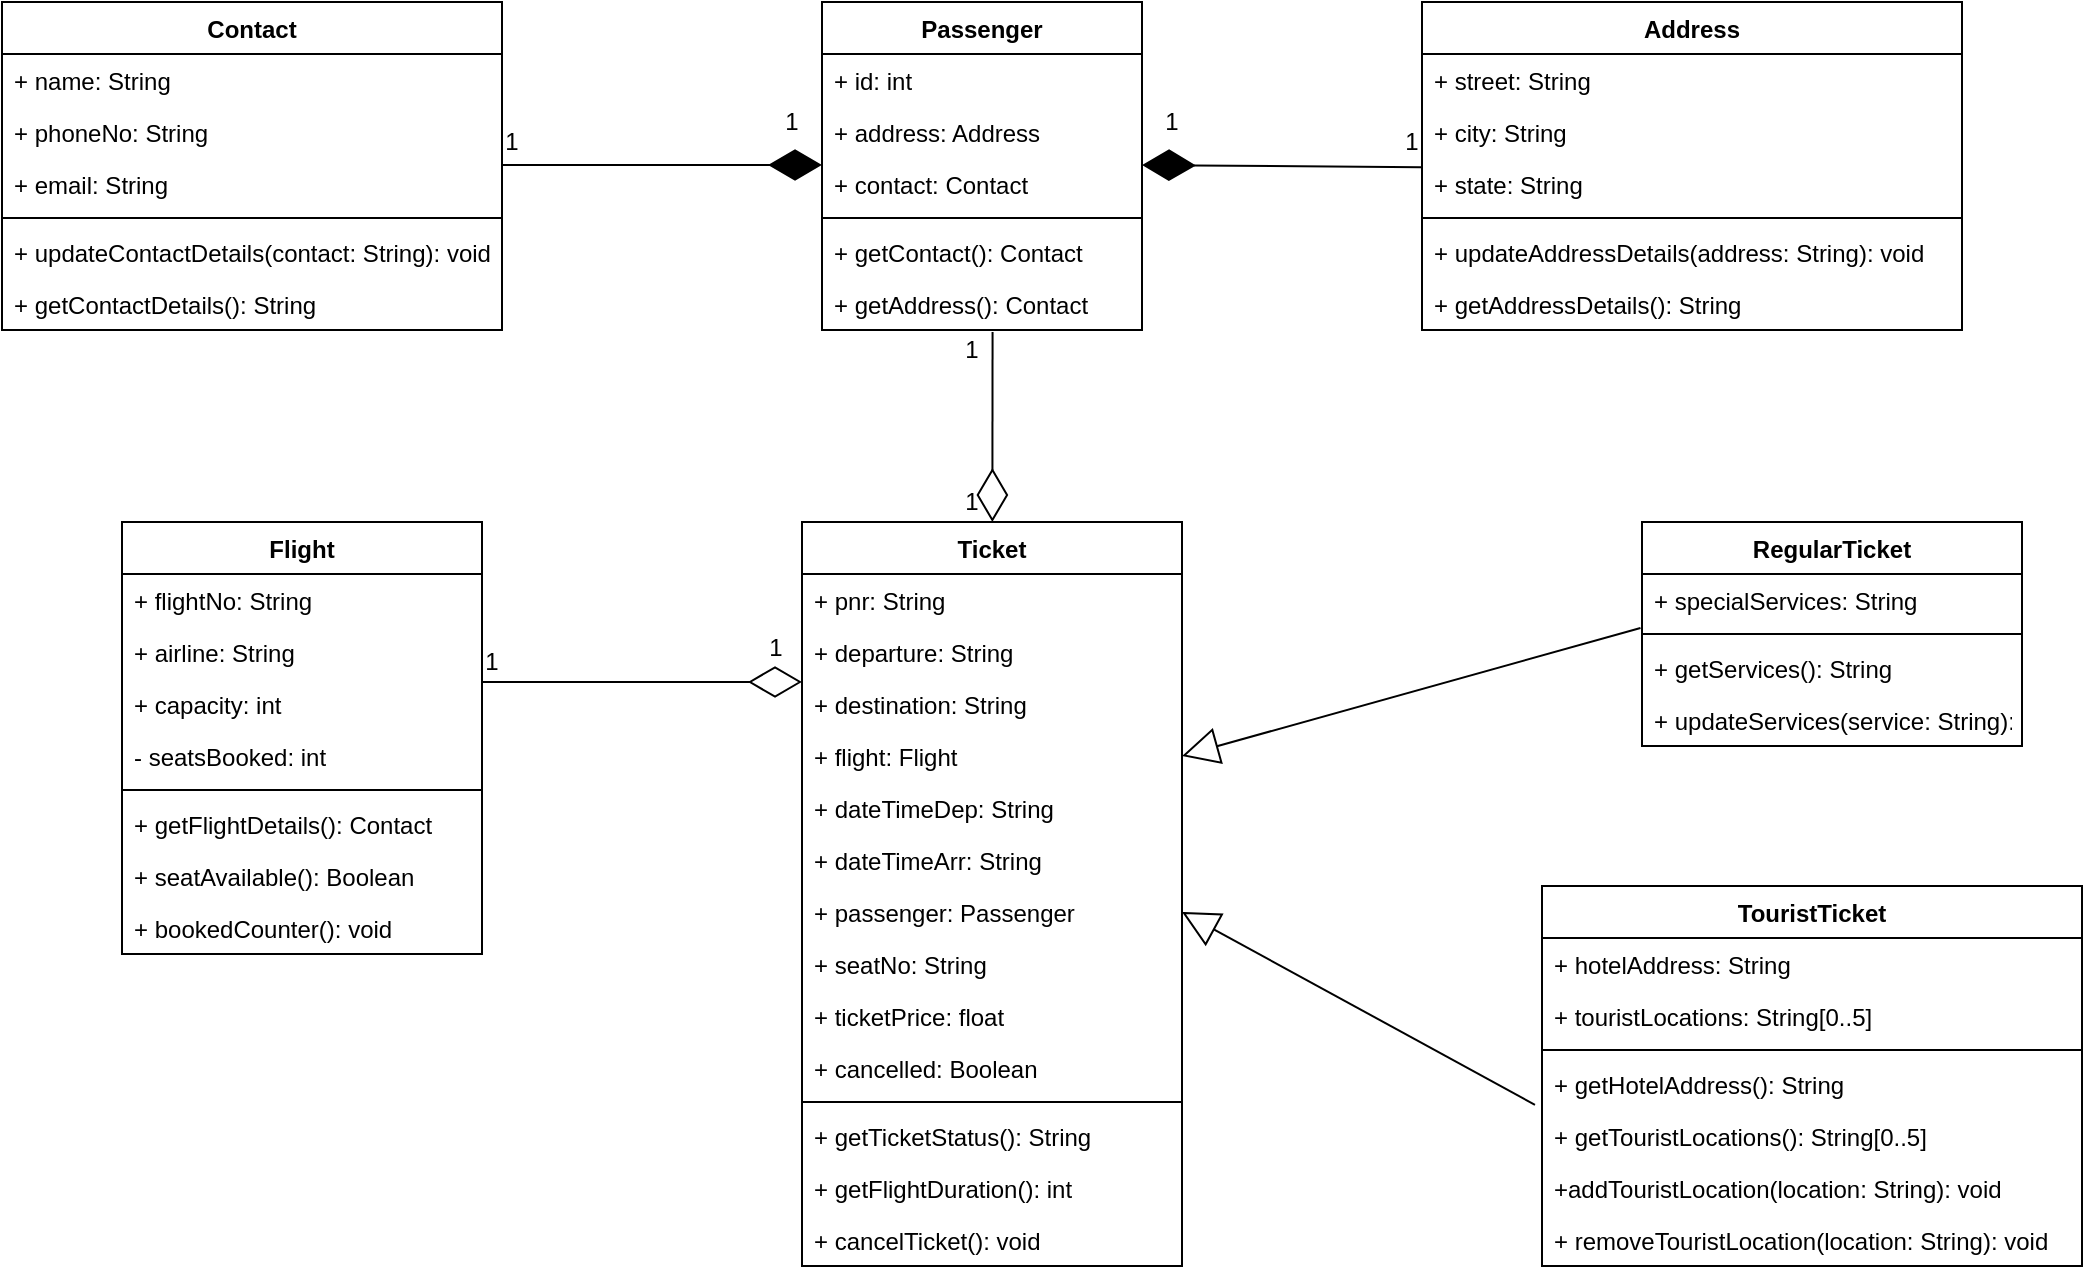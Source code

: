 <mxfile version="14.4.3" type="device"><diagram id="uBhVvxJ8Gpce-_RDUKnq" name="Page-1"><mxGraphModel dx="1888" dy="491" grid="1" gridSize="10" guides="1" tooltips="1" connect="1" arrows="1" fold="1" page="1" pageScale="1" pageWidth="850" pageHeight="1100" math="0" shadow="0"><root><mxCell id="0"/><mxCell id="1" parent="0"/><mxCell id="Da0BW3712jk7mapkWO_3-1" value="Passenger" style="swimlane;fontStyle=1;align=center;verticalAlign=top;childLayout=stackLayout;horizontal=1;startSize=26;horizontalStack=0;resizeParent=1;resizeParentMax=0;resizeLast=0;collapsible=1;marginBottom=0;" vertex="1" parent="1"><mxGeometry x="310" y="50" width="160" height="164" as="geometry"/></mxCell><mxCell id="Da0BW3712jk7mapkWO_3-5" value="+ id: int" style="text;strokeColor=none;fillColor=none;align=left;verticalAlign=top;spacingLeft=4;spacingRight=4;overflow=hidden;rotatable=0;points=[[0,0.5],[1,0.5]];portConstraint=eastwest;" vertex="1" parent="Da0BW3712jk7mapkWO_3-1"><mxGeometry y="26" width="160" height="26" as="geometry"/></mxCell><mxCell id="Da0BW3712jk7mapkWO_3-6" value="+ address: Address" style="text;strokeColor=none;fillColor=none;align=left;verticalAlign=top;spacingLeft=4;spacingRight=4;overflow=hidden;rotatable=0;points=[[0,0.5],[1,0.5]];portConstraint=eastwest;" vertex="1" parent="Da0BW3712jk7mapkWO_3-1"><mxGeometry y="52" width="160" height="26" as="geometry"/></mxCell><mxCell id="Da0BW3712jk7mapkWO_3-2" value="+ contact: Contact" style="text;strokeColor=none;fillColor=none;align=left;verticalAlign=top;spacingLeft=4;spacingRight=4;overflow=hidden;rotatable=0;points=[[0,0.5],[1,0.5]];portConstraint=eastwest;" vertex="1" parent="Da0BW3712jk7mapkWO_3-1"><mxGeometry y="78" width="160" height="26" as="geometry"/></mxCell><mxCell id="Da0BW3712jk7mapkWO_3-3" value="" style="line;strokeWidth=1;fillColor=none;align=left;verticalAlign=middle;spacingTop=-1;spacingLeft=3;spacingRight=3;rotatable=0;labelPosition=right;points=[];portConstraint=eastwest;" vertex="1" parent="Da0BW3712jk7mapkWO_3-1"><mxGeometry y="104" width="160" height="8" as="geometry"/></mxCell><mxCell id="Da0BW3712jk7mapkWO_3-7" value="+ getContact(): Contact" style="text;strokeColor=none;fillColor=none;align=left;verticalAlign=top;spacingLeft=4;spacingRight=4;overflow=hidden;rotatable=0;points=[[0,0.5],[1,0.5]];portConstraint=eastwest;" vertex="1" parent="Da0BW3712jk7mapkWO_3-1"><mxGeometry y="112" width="160" height="26" as="geometry"/></mxCell><mxCell id="Da0BW3712jk7mapkWO_3-4" value="+ getAddress(): Contact" style="text;strokeColor=none;fillColor=none;align=left;verticalAlign=top;spacingLeft=4;spacingRight=4;overflow=hidden;rotatable=0;points=[[0,0.5],[1,0.5]];portConstraint=eastwest;" vertex="1" parent="Da0BW3712jk7mapkWO_3-1"><mxGeometry y="138" width="160" height="26" as="geometry"/></mxCell><mxCell id="Da0BW3712jk7mapkWO_3-8" value="Contact" style="swimlane;fontStyle=1;align=center;verticalAlign=top;childLayout=stackLayout;horizontal=1;startSize=26;horizontalStack=0;resizeParent=1;resizeParentMax=0;resizeLast=0;collapsible=1;marginBottom=0;" vertex="1" parent="1"><mxGeometry x="-100" y="50" width="250" height="164" as="geometry"/></mxCell><mxCell id="Da0BW3712jk7mapkWO_3-9" value="+ name: String" style="text;strokeColor=none;fillColor=none;align=left;verticalAlign=top;spacingLeft=4;spacingRight=4;overflow=hidden;rotatable=0;points=[[0,0.5],[1,0.5]];portConstraint=eastwest;" vertex="1" parent="Da0BW3712jk7mapkWO_3-8"><mxGeometry y="26" width="250" height="26" as="geometry"/></mxCell><mxCell id="Da0BW3712jk7mapkWO_3-10" value="+ phoneNo: String" style="text;strokeColor=none;fillColor=none;align=left;verticalAlign=top;spacingLeft=4;spacingRight=4;overflow=hidden;rotatable=0;points=[[0,0.5],[1,0.5]];portConstraint=eastwest;" vertex="1" parent="Da0BW3712jk7mapkWO_3-8"><mxGeometry y="52" width="250" height="26" as="geometry"/></mxCell><mxCell id="Da0BW3712jk7mapkWO_3-11" value="+ email: String" style="text;strokeColor=none;fillColor=none;align=left;verticalAlign=top;spacingLeft=4;spacingRight=4;overflow=hidden;rotatable=0;points=[[0,0.5],[1,0.5]];portConstraint=eastwest;" vertex="1" parent="Da0BW3712jk7mapkWO_3-8"><mxGeometry y="78" width="250" height="26" as="geometry"/></mxCell><mxCell id="Da0BW3712jk7mapkWO_3-12" value="" style="line;strokeWidth=1;fillColor=none;align=left;verticalAlign=middle;spacingTop=-1;spacingLeft=3;spacingRight=3;rotatable=0;labelPosition=right;points=[];portConstraint=eastwest;" vertex="1" parent="Da0BW3712jk7mapkWO_3-8"><mxGeometry y="104" width="250" height="8" as="geometry"/></mxCell><mxCell id="Da0BW3712jk7mapkWO_3-24" value="+ updateContactDetails(contact: String): void " style="text;strokeColor=none;fillColor=none;align=left;verticalAlign=top;spacingLeft=4;spacingRight=4;overflow=hidden;rotatable=0;points=[[0,0.5],[1,0.5]];portConstraint=eastwest;" vertex="1" parent="Da0BW3712jk7mapkWO_3-8"><mxGeometry y="112" width="250" height="26" as="geometry"/></mxCell><mxCell id="Da0BW3712jk7mapkWO_3-13" value="+ getContactDetails(): String" style="text;strokeColor=none;fillColor=none;align=left;verticalAlign=top;spacingLeft=4;spacingRight=4;overflow=hidden;rotatable=0;points=[[0,0.5],[1,0.5]];portConstraint=eastwest;" vertex="1" parent="Da0BW3712jk7mapkWO_3-8"><mxGeometry y="138" width="250" height="26" as="geometry"/></mxCell><mxCell id="Da0BW3712jk7mapkWO_3-16" value="Address" style="swimlane;fontStyle=1;align=center;verticalAlign=top;childLayout=stackLayout;horizontal=1;startSize=26;horizontalStack=0;resizeParent=1;resizeParentMax=0;resizeLast=0;collapsible=1;marginBottom=0;" vertex="1" parent="1"><mxGeometry x="610" y="50" width="270" height="164" as="geometry"/></mxCell><mxCell id="Da0BW3712jk7mapkWO_3-17" value="+ street: String" style="text;strokeColor=none;fillColor=none;align=left;verticalAlign=top;spacingLeft=4;spacingRight=4;overflow=hidden;rotatable=0;points=[[0,0.5],[1,0.5]];portConstraint=eastwest;" vertex="1" parent="Da0BW3712jk7mapkWO_3-16"><mxGeometry y="26" width="270" height="26" as="geometry"/></mxCell><mxCell id="Da0BW3712jk7mapkWO_3-18" value="+ city: String" style="text;strokeColor=none;fillColor=none;align=left;verticalAlign=top;spacingLeft=4;spacingRight=4;overflow=hidden;rotatable=0;points=[[0,0.5],[1,0.5]];portConstraint=eastwest;" vertex="1" parent="Da0BW3712jk7mapkWO_3-16"><mxGeometry y="52" width="270" height="26" as="geometry"/></mxCell><mxCell id="Da0BW3712jk7mapkWO_3-19" value="+ state: String" style="text;strokeColor=none;fillColor=none;align=left;verticalAlign=top;spacingLeft=4;spacingRight=4;overflow=hidden;rotatable=0;points=[[0,0.5],[1,0.5]];portConstraint=eastwest;" vertex="1" parent="Da0BW3712jk7mapkWO_3-16"><mxGeometry y="78" width="270" height="26" as="geometry"/></mxCell><mxCell id="Da0BW3712jk7mapkWO_3-20" value="" style="line;strokeWidth=1;fillColor=none;align=left;verticalAlign=middle;spacingTop=-1;spacingLeft=3;spacingRight=3;rotatable=0;labelPosition=right;points=[];portConstraint=eastwest;" vertex="1" parent="Da0BW3712jk7mapkWO_3-16"><mxGeometry y="104" width="270" height="8" as="geometry"/></mxCell><mxCell id="Da0BW3712jk7mapkWO_3-21" value="+ updateAddressDetails(address: String): void" style="text;strokeColor=none;fillColor=none;align=left;verticalAlign=top;spacingLeft=4;spacingRight=4;overflow=hidden;rotatable=0;points=[[0,0.5],[1,0.5]];portConstraint=eastwest;" vertex="1" parent="Da0BW3712jk7mapkWO_3-16"><mxGeometry y="112" width="270" height="26" as="geometry"/></mxCell><mxCell id="Da0BW3712jk7mapkWO_3-22" value="+ getAddressDetails(): String" style="text;strokeColor=none;fillColor=none;align=left;verticalAlign=top;spacingLeft=4;spacingRight=4;overflow=hidden;rotatable=0;points=[[0,0.5],[1,0.5]];portConstraint=eastwest;" vertex="1" parent="Da0BW3712jk7mapkWO_3-16"><mxGeometry y="138" width="270" height="26" as="geometry"/></mxCell><mxCell id="Da0BW3712jk7mapkWO_3-26" value="" style="endArrow=diamondThin;endFill=1;endSize=24;html=1;" edge="1" parent="1"><mxGeometry width="160" relative="1" as="geometry"><mxPoint x="150" y="131.5" as="sourcePoint"/><mxPoint x="310" y="131.5" as="targetPoint"/></mxGeometry></mxCell><mxCell id="Da0BW3712jk7mapkWO_3-28" value="" style="endArrow=diamondThin;endFill=1;endSize=24;html=1;exitX=-0.001;exitY=1.177;exitDx=0;exitDy=0;exitPerimeter=0;" edge="1" parent="1" source="Da0BW3712jk7mapkWO_3-18"><mxGeometry width="160" relative="1" as="geometry"><mxPoint x="612" y="132" as="sourcePoint"/><mxPoint x="470" y="131.5" as="targetPoint"/></mxGeometry></mxCell><mxCell id="Da0BW3712jk7mapkWO_3-29" value="Ticket" style="swimlane;fontStyle=1;align=center;verticalAlign=top;childLayout=stackLayout;horizontal=1;startSize=26;horizontalStack=0;resizeParent=1;resizeParentMax=0;resizeLast=0;collapsible=1;marginBottom=0;" vertex="1" parent="1"><mxGeometry x="300" y="310" width="190" height="372" as="geometry"/></mxCell><mxCell id="Da0BW3712jk7mapkWO_3-37" value="+ pnr: String" style="text;strokeColor=none;fillColor=none;align=left;verticalAlign=top;spacingLeft=4;spacingRight=4;overflow=hidden;rotatable=0;points=[[0,0.5],[1,0.5]];portConstraint=eastwest;" vertex="1" parent="Da0BW3712jk7mapkWO_3-29"><mxGeometry y="26" width="190" height="26" as="geometry"/></mxCell><mxCell id="Da0BW3712jk7mapkWO_3-52" value="+ departure: String" style="text;strokeColor=none;fillColor=none;align=left;verticalAlign=top;spacingLeft=4;spacingRight=4;overflow=hidden;rotatable=0;points=[[0,0.5],[1,0.5]];portConstraint=eastwest;" vertex="1" parent="Da0BW3712jk7mapkWO_3-29"><mxGeometry y="52" width="190" height="26" as="geometry"/></mxCell><mxCell id="Da0BW3712jk7mapkWO_3-51" value="+ destination: String" style="text;strokeColor=none;fillColor=none;align=left;verticalAlign=top;spacingLeft=4;spacingRight=4;overflow=hidden;rotatable=0;points=[[0,0.5],[1,0.5]];portConstraint=eastwest;" vertex="1" parent="Da0BW3712jk7mapkWO_3-29"><mxGeometry y="78" width="190" height="26" as="geometry"/></mxCell><mxCell id="Da0BW3712jk7mapkWO_3-50" value="+ flight: Flight" style="text;strokeColor=none;fillColor=none;align=left;verticalAlign=top;spacingLeft=4;spacingRight=4;overflow=hidden;rotatable=0;points=[[0,0.5],[1,0.5]];portConstraint=eastwest;" vertex="1" parent="Da0BW3712jk7mapkWO_3-29"><mxGeometry y="104" width="190" height="26" as="geometry"/></mxCell><mxCell id="Da0BW3712jk7mapkWO_3-49" value="+ dateTimeDep: String" style="text;strokeColor=none;fillColor=none;align=left;verticalAlign=top;spacingLeft=4;spacingRight=4;overflow=hidden;rotatable=0;points=[[0,0.5],[1,0.5]];portConstraint=eastwest;" vertex="1" parent="Da0BW3712jk7mapkWO_3-29"><mxGeometry y="130" width="190" height="26" as="geometry"/></mxCell><mxCell id="Da0BW3712jk7mapkWO_3-48" value="+ dateTimeArr: String" style="text;strokeColor=none;fillColor=none;align=left;verticalAlign=top;spacingLeft=4;spacingRight=4;overflow=hidden;rotatable=0;points=[[0,0.5],[1,0.5]];portConstraint=eastwest;" vertex="1" parent="Da0BW3712jk7mapkWO_3-29"><mxGeometry y="156" width="190" height="26" as="geometry"/></mxCell><mxCell id="Da0BW3712jk7mapkWO_3-47" value="+ passenger: Passenger" style="text;strokeColor=none;fillColor=none;align=left;verticalAlign=top;spacingLeft=4;spacingRight=4;overflow=hidden;rotatable=0;points=[[0,0.5],[1,0.5]];portConstraint=eastwest;" vertex="1" parent="Da0BW3712jk7mapkWO_3-29"><mxGeometry y="182" width="190" height="26" as="geometry"/></mxCell><mxCell id="Da0BW3712jk7mapkWO_3-30" value="+ seatNo: String" style="text;strokeColor=none;fillColor=none;align=left;verticalAlign=top;spacingLeft=4;spacingRight=4;overflow=hidden;rotatable=0;points=[[0,0.5],[1,0.5]];portConstraint=eastwest;" vertex="1" parent="Da0BW3712jk7mapkWO_3-29"><mxGeometry y="208" width="190" height="26" as="geometry"/></mxCell><mxCell id="Da0BW3712jk7mapkWO_3-31" value="+ ticketPrice: float" style="text;strokeColor=none;fillColor=none;align=left;verticalAlign=top;spacingLeft=4;spacingRight=4;overflow=hidden;rotatable=0;points=[[0,0.5],[1,0.5]];portConstraint=eastwest;" vertex="1" parent="Da0BW3712jk7mapkWO_3-29"><mxGeometry y="234" width="190" height="26" as="geometry"/></mxCell><mxCell id="Da0BW3712jk7mapkWO_3-32" value="+ cancelled: Boolean" style="text;strokeColor=none;fillColor=none;align=left;verticalAlign=top;spacingLeft=4;spacingRight=4;overflow=hidden;rotatable=0;points=[[0,0.5],[1,0.5]];portConstraint=eastwest;" vertex="1" parent="Da0BW3712jk7mapkWO_3-29"><mxGeometry y="260" width="190" height="26" as="geometry"/></mxCell><mxCell id="Da0BW3712jk7mapkWO_3-33" value="" style="line;strokeWidth=1;fillColor=none;align=left;verticalAlign=middle;spacingTop=-1;spacingLeft=3;spacingRight=3;rotatable=0;labelPosition=right;points=[];portConstraint=eastwest;" vertex="1" parent="Da0BW3712jk7mapkWO_3-29"><mxGeometry y="286" width="190" height="8" as="geometry"/></mxCell><mxCell id="Da0BW3712jk7mapkWO_3-34" value="+ getTicketStatus(): String" style="text;strokeColor=none;fillColor=none;align=left;verticalAlign=top;spacingLeft=4;spacingRight=4;overflow=hidden;rotatable=0;points=[[0,0.5],[1,0.5]];portConstraint=eastwest;" vertex="1" parent="Da0BW3712jk7mapkWO_3-29"><mxGeometry y="294" width="190" height="26" as="geometry"/></mxCell><mxCell id="Da0BW3712jk7mapkWO_3-35" value="+ getFlightDuration(): int" style="text;strokeColor=none;fillColor=none;align=left;verticalAlign=top;spacingLeft=4;spacingRight=4;overflow=hidden;rotatable=0;points=[[0,0.5],[1,0.5]];portConstraint=eastwest;" vertex="1" parent="Da0BW3712jk7mapkWO_3-29"><mxGeometry y="320" width="190" height="26" as="geometry"/></mxCell><mxCell id="Da0BW3712jk7mapkWO_3-53" value="+ cancelTicket(): void" style="text;strokeColor=none;fillColor=none;align=left;verticalAlign=top;spacingLeft=4;spacingRight=4;overflow=hidden;rotatable=0;points=[[0,0.5],[1,0.5]];portConstraint=eastwest;" vertex="1" parent="Da0BW3712jk7mapkWO_3-29"><mxGeometry y="346" width="190" height="26" as="geometry"/></mxCell><mxCell id="Da0BW3712jk7mapkWO_3-38" value="Flight" style="swimlane;fontStyle=1;align=center;verticalAlign=top;childLayout=stackLayout;horizontal=1;startSize=26;horizontalStack=0;resizeParent=1;resizeParentMax=0;resizeLast=0;collapsible=1;marginBottom=0;" vertex="1" parent="1"><mxGeometry x="-40" y="310" width="180" height="216" as="geometry"/></mxCell><mxCell id="Da0BW3712jk7mapkWO_3-39" value="+ flightNo: String" style="text;strokeColor=none;fillColor=none;align=left;verticalAlign=top;spacingLeft=4;spacingRight=4;overflow=hidden;rotatable=0;points=[[0,0.5],[1,0.5]];portConstraint=eastwest;" vertex="1" parent="Da0BW3712jk7mapkWO_3-38"><mxGeometry y="26" width="180" height="26" as="geometry"/></mxCell><mxCell id="Da0BW3712jk7mapkWO_3-40" value="+ airline: String" style="text;strokeColor=none;fillColor=none;align=left;verticalAlign=top;spacingLeft=4;spacingRight=4;overflow=hidden;rotatable=0;points=[[0,0.5],[1,0.5]];portConstraint=eastwest;" vertex="1" parent="Da0BW3712jk7mapkWO_3-38"><mxGeometry y="52" width="180" height="26" as="geometry"/></mxCell><mxCell id="Da0BW3712jk7mapkWO_3-41" value="+ capacity: int" style="text;strokeColor=none;fillColor=none;align=left;verticalAlign=top;spacingLeft=4;spacingRight=4;overflow=hidden;rotatable=0;points=[[0,0.5],[1,0.5]];portConstraint=eastwest;" vertex="1" parent="Da0BW3712jk7mapkWO_3-38"><mxGeometry y="78" width="180" height="26" as="geometry"/></mxCell><mxCell id="Da0BW3712jk7mapkWO_3-42" value="- seatsBooked: int" style="text;strokeColor=none;fillColor=none;align=left;verticalAlign=top;spacingLeft=4;spacingRight=4;overflow=hidden;rotatable=0;points=[[0,0.5],[1,0.5]];portConstraint=eastwest;" vertex="1" parent="Da0BW3712jk7mapkWO_3-38"><mxGeometry y="104" width="180" height="26" as="geometry"/></mxCell><mxCell id="Da0BW3712jk7mapkWO_3-43" value="" style="line;strokeWidth=1;fillColor=none;align=left;verticalAlign=middle;spacingTop=-1;spacingLeft=3;spacingRight=3;rotatable=0;labelPosition=right;points=[];portConstraint=eastwest;" vertex="1" parent="Da0BW3712jk7mapkWO_3-38"><mxGeometry y="130" width="180" height="8" as="geometry"/></mxCell><mxCell id="Da0BW3712jk7mapkWO_3-44" value="+ getFlightDetails(): Contact" style="text;strokeColor=none;fillColor=none;align=left;verticalAlign=top;spacingLeft=4;spacingRight=4;overflow=hidden;rotatable=0;points=[[0,0.5],[1,0.5]];portConstraint=eastwest;" vertex="1" parent="Da0BW3712jk7mapkWO_3-38"><mxGeometry y="138" width="180" height="26" as="geometry"/></mxCell><mxCell id="Da0BW3712jk7mapkWO_3-45" value="+ seatAvailable(): Boolean" style="text;strokeColor=none;fillColor=none;align=left;verticalAlign=top;spacingLeft=4;spacingRight=4;overflow=hidden;rotatable=0;points=[[0,0.5],[1,0.5]];portConstraint=eastwest;" vertex="1" parent="Da0BW3712jk7mapkWO_3-38"><mxGeometry y="164" width="180" height="26" as="geometry"/></mxCell><mxCell id="Da0BW3712jk7mapkWO_3-54" value="+ bookedCounter(): void" style="text;strokeColor=none;fillColor=none;align=left;verticalAlign=top;spacingLeft=4;spacingRight=4;overflow=hidden;rotatable=0;points=[[0,0.5],[1,0.5]];portConstraint=eastwest;" vertex="1" parent="Da0BW3712jk7mapkWO_3-38"><mxGeometry y="190" width="180" height="26" as="geometry"/></mxCell><mxCell id="Da0BW3712jk7mapkWO_3-56" value="" style="endArrow=diamondThin;endFill=0;endSize=24;html=1;" edge="1" parent="1"><mxGeometry width="160" relative="1" as="geometry"><mxPoint x="140" y="390" as="sourcePoint"/><mxPoint x="300" y="390" as="targetPoint"/></mxGeometry></mxCell><mxCell id="Da0BW3712jk7mapkWO_3-57" value="" style="endArrow=diamondThin;endFill=0;endSize=24;html=1;exitX=0.533;exitY=1.038;exitDx=0;exitDy=0;exitPerimeter=0;" edge="1" parent="1" source="Da0BW3712jk7mapkWO_3-4" target="Da0BW3712jk7mapkWO_3-29"><mxGeometry width="160" relative="1" as="geometry"><mxPoint x="377" y="217" as="sourcePoint"/><mxPoint x="475" y="250" as="targetPoint"/></mxGeometry></mxCell><mxCell id="Da0BW3712jk7mapkWO_3-59" value="RegularTicket" style="swimlane;fontStyle=1;align=center;verticalAlign=top;childLayout=stackLayout;horizontal=1;startSize=26;horizontalStack=0;resizeParent=1;resizeParentMax=0;resizeLast=0;collapsible=1;marginBottom=0;" vertex="1" parent="1"><mxGeometry x="720" y="310" width="190" height="112" as="geometry"/></mxCell><mxCell id="Da0BW3712jk7mapkWO_3-60" value="+ specialServices: String" style="text;strokeColor=none;fillColor=none;align=left;verticalAlign=top;spacingLeft=4;spacingRight=4;overflow=hidden;rotatable=0;points=[[0,0.5],[1,0.5]];portConstraint=eastwest;" vertex="1" parent="Da0BW3712jk7mapkWO_3-59"><mxGeometry y="26" width="190" height="26" as="geometry"/></mxCell><mxCell id="Da0BW3712jk7mapkWO_3-70" value="" style="line;strokeWidth=1;fillColor=none;align=left;verticalAlign=middle;spacingTop=-1;spacingLeft=3;spacingRight=3;rotatable=0;labelPosition=right;points=[];portConstraint=eastwest;" vertex="1" parent="Da0BW3712jk7mapkWO_3-59"><mxGeometry y="52" width="190" height="8" as="geometry"/></mxCell><mxCell id="Da0BW3712jk7mapkWO_3-71" value="+ getServices(): String" style="text;strokeColor=none;fillColor=none;align=left;verticalAlign=top;spacingLeft=4;spacingRight=4;overflow=hidden;rotatable=0;points=[[0,0.5],[1,0.5]];portConstraint=eastwest;" vertex="1" parent="Da0BW3712jk7mapkWO_3-59"><mxGeometry y="60" width="190" height="26" as="geometry"/></mxCell><mxCell id="Da0BW3712jk7mapkWO_3-72" value="+ updateServices(service: String): void" style="text;strokeColor=none;fillColor=none;align=left;verticalAlign=top;spacingLeft=4;spacingRight=4;overflow=hidden;rotatable=0;points=[[0,0.5],[1,0.5]];portConstraint=eastwest;" vertex="1" parent="Da0BW3712jk7mapkWO_3-59"><mxGeometry y="86" width="190" height="26" as="geometry"/></mxCell><mxCell id="Da0BW3712jk7mapkWO_3-75" value="TouristTicket" style="swimlane;fontStyle=1;align=center;verticalAlign=top;childLayout=stackLayout;horizontal=1;startSize=26;horizontalStack=0;resizeParent=1;resizeParentMax=0;resizeLast=0;collapsible=1;marginBottom=0;" vertex="1" parent="1"><mxGeometry x="670" y="492" width="270" height="190" as="geometry"/></mxCell><mxCell id="Da0BW3712jk7mapkWO_3-76" value="+ hotelAddress: String" style="text;strokeColor=none;fillColor=none;align=left;verticalAlign=top;spacingLeft=4;spacingRight=4;overflow=hidden;rotatable=0;points=[[0,0.5],[1,0.5]];portConstraint=eastwest;" vertex="1" parent="Da0BW3712jk7mapkWO_3-75"><mxGeometry y="26" width="270" height="26" as="geometry"/></mxCell><mxCell id="Da0BW3712jk7mapkWO_3-77" value="+ touristLocations: String[0..5]" style="text;strokeColor=none;fillColor=none;align=left;verticalAlign=top;spacingLeft=4;spacingRight=4;overflow=hidden;rotatable=0;points=[[0,0.5],[1,0.5]];portConstraint=eastwest;" vertex="1" parent="Da0BW3712jk7mapkWO_3-75"><mxGeometry y="52" width="270" height="26" as="geometry"/></mxCell><mxCell id="Da0BW3712jk7mapkWO_3-79" value="" style="line;strokeWidth=1;fillColor=none;align=left;verticalAlign=middle;spacingTop=-1;spacingLeft=3;spacingRight=3;rotatable=0;labelPosition=right;points=[];portConstraint=eastwest;" vertex="1" parent="Da0BW3712jk7mapkWO_3-75"><mxGeometry y="78" width="270" height="8" as="geometry"/></mxCell><mxCell id="Da0BW3712jk7mapkWO_3-80" value="+ getHotelAddress(): String" style="text;strokeColor=none;fillColor=none;align=left;verticalAlign=top;spacingLeft=4;spacingRight=4;overflow=hidden;rotatable=0;points=[[0,0.5],[1,0.5]];portConstraint=eastwest;" vertex="1" parent="Da0BW3712jk7mapkWO_3-75"><mxGeometry y="86" width="270" height="26" as="geometry"/></mxCell><mxCell id="Da0BW3712jk7mapkWO_3-81" value="+ getTouristLocations(): String[0..5]" style="text;strokeColor=none;fillColor=none;align=left;verticalAlign=top;spacingLeft=4;spacingRight=4;overflow=hidden;rotatable=0;points=[[0,0.5],[1,0.5]];portConstraint=eastwest;" vertex="1" parent="Da0BW3712jk7mapkWO_3-75"><mxGeometry y="112" width="270" height="26" as="geometry"/></mxCell><mxCell id="Da0BW3712jk7mapkWO_3-82" value="+addTouristLocation(location: String): void" style="text;strokeColor=none;fillColor=none;align=left;verticalAlign=top;spacingLeft=4;spacingRight=4;overflow=hidden;rotatable=0;points=[[0,0.5],[1,0.5]];portConstraint=eastwest;" vertex="1" parent="Da0BW3712jk7mapkWO_3-75"><mxGeometry y="138" width="270" height="26" as="geometry"/></mxCell><mxCell id="Da0BW3712jk7mapkWO_3-84" value="+ removeTouristLocation(location: String): void" style="text;strokeColor=none;fillColor=none;align=left;verticalAlign=top;spacingLeft=4;spacingRight=4;overflow=hidden;rotatable=0;points=[[0,0.5],[1,0.5]];portConstraint=eastwest;" vertex="1" parent="Da0BW3712jk7mapkWO_3-75"><mxGeometry y="164" width="270" height="26" as="geometry"/></mxCell><mxCell id="Da0BW3712jk7mapkWO_3-85" value="" style="endArrow=block;endSize=16;endFill=0;html=1;exitX=-0.004;exitY=1.038;exitDx=0;exitDy=0;exitPerimeter=0;entryX=1;entryY=0.5;entryDx=0;entryDy=0;" edge="1" parent="1" source="Da0BW3712jk7mapkWO_3-60" target="Da0BW3712jk7mapkWO_3-50"><mxGeometry width="160" relative="1" as="geometry"><mxPoint x="520" y="340" as="sourcePoint"/><mxPoint x="680" y="340" as="targetPoint"/></mxGeometry></mxCell><mxCell id="Da0BW3712jk7mapkWO_3-87" value="" style="endArrow=block;endSize=16;endFill=0;html=1;exitX=-0.013;exitY=0.9;exitDx=0;exitDy=0;exitPerimeter=0;entryX=1;entryY=0.5;entryDx=0;entryDy=0;" edge="1" parent="1" source="Da0BW3712jk7mapkWO_3-80" target="Da0BW3712jk7mapkWO_3-47"><mxGeometry width="160" relative="1" as="geometry"><mxPoint x="729.24" y="372.988" as="sourcePoint"/><mxPoint x="500" y="437" as="targetPoint"/></mxGeometry></mxCell><mxCell id="Da0BW3712jk7mapkWO_3-88" value="1" style="text;html=1;strokeColor=none;fillColor=none;align=center;verticalAlign=middle;whiteSpace=wrap;rounded=0;" vertex="1" parent="1"><mxGeometry x="150" y="110" width="10" height="20" as="geometry"/></mxCell><mxCell id="Da0BW3712jk7mapkWO_3-89" value="1" style="text;html=1;strokeColor=none;fillColor=none;align=center;verticalAlign=middle;whiteSpace=wrap;rounded=0;" vertex="1" parent="1"><mxGeometry x="290" y="100" width="10" height="20" as="geometry"/></mxCell><mxCell id="Da0BW3712jk7mapkWO_3-90" value="1" style="text;html=1;strokeColor=none;fillColor=none;align=center;verticalAlign=middle;whiteSpace=wrap;rounded=0;" vertex="1" parent="1"><mxGeometry x="480" y="100" width="10" height="20" as="geometry"/></mxCell><mxCell id="Da0BW3712jk7mapkWO_3-91" value="1" style="text;html=1;strokeColor=none;fillColor=none;align=center;verticalAlign=middle;whiteSpace=wrap;rounded=0;" vertex="1" parent="1"><mxGeometry x="600" y="110" width="10" height="20" as="geometry"/></mxCell><mxCell id="Da0BW3712jk7mapkWO_3-92" value="1" style="text;html=1;strokeColor=none;fillColor=none;align=center;verticalAlign=middle;whiteSpace=wrap;rounded=0;" vertex="1" parent="1"><mxGeometry x="140" y="370" width="10" height="20" as="geometry"/></mxCell><mxCell id="Da0BW3712jk7mapkWO_3-93" value="1" style="text;html=1;strokeColor=none;fillColor=none;align=center;verticalAlign=middle;whiteSpace=wrap;rounded=0;" vertex="1" parent="1"><mxGeometry x="282" y="363" width="10" height="20" as="geometry"/></mxCell><mxCell id="Da0BW3712jk7mapkWO_3-94" value="1" style="text;html=1;strokeColor=none;fillColor=none;align=center;verticalAlign=middle;whiteSpace=wrap;rounded=0;" vertex="1" parent="1"><mxGeometry x="380" y="290" width="10" height="20" as="geometry"/></mxCell><mxCell id="Da0BW3712jk7mapkWO_3-95" value="1" style="text;html=1;strokeColor=none;fillColor=none;align=center;verticalAlign=middle;whiteSpace=wrap;rounded=0;" vertex="1" parent="1"><mxGeometry x="380" y="214" width="10" height="20" as="geometry"/></mxCell></root></mxGraphModel></diagram></mxfile>